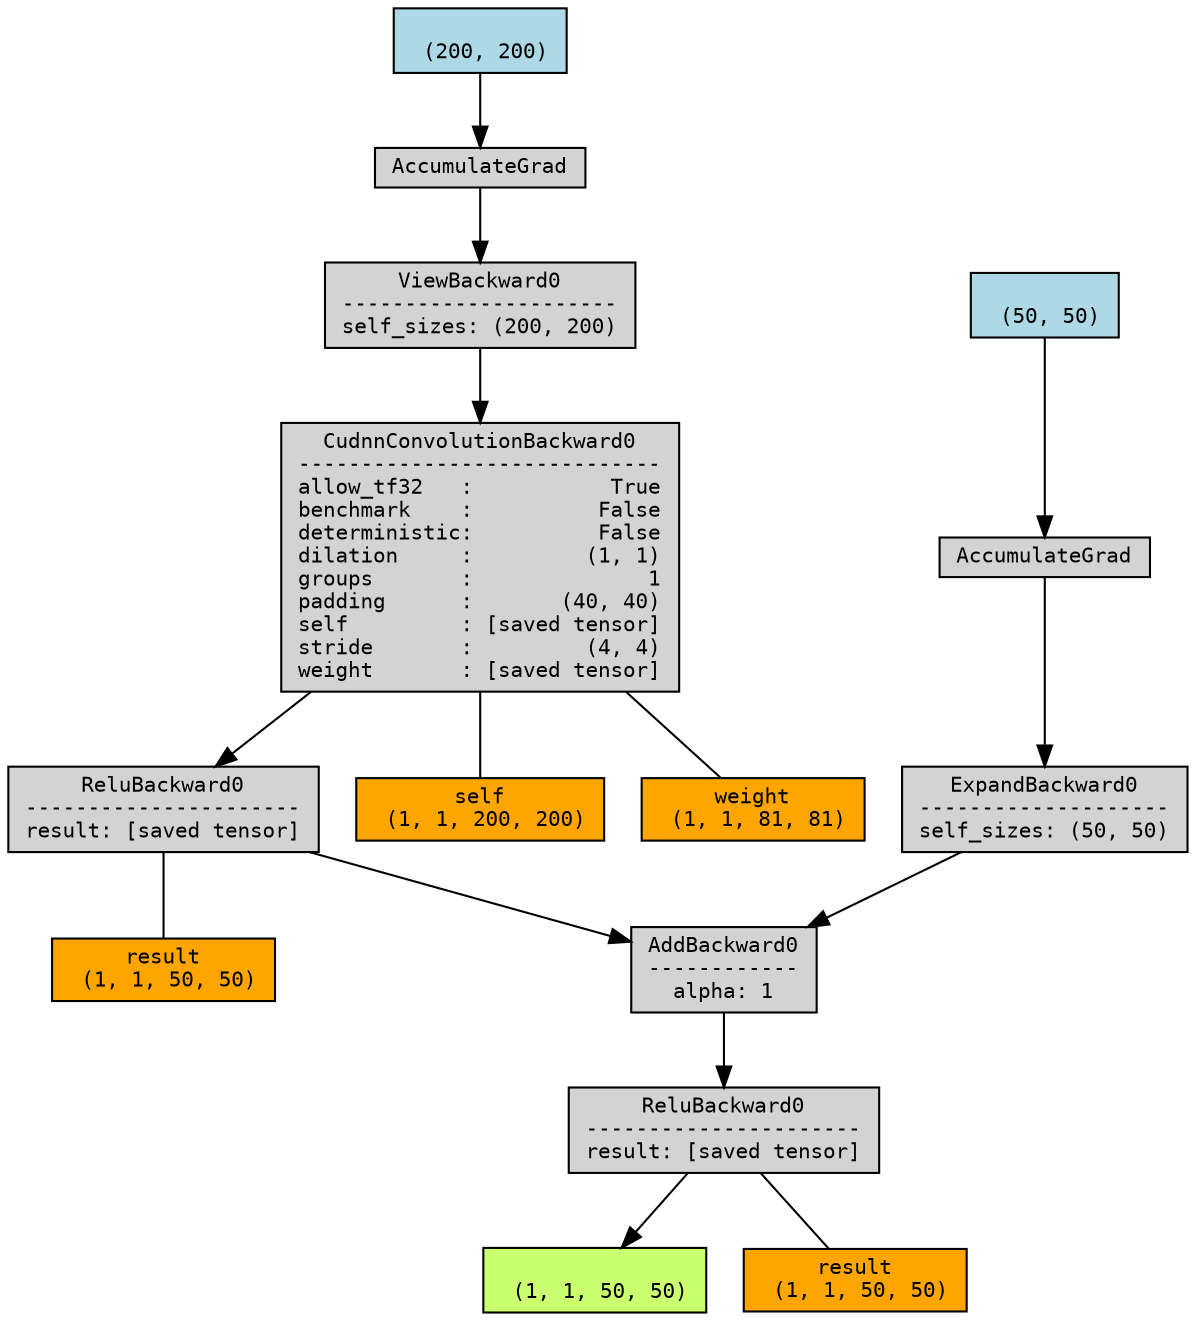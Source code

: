 digraph {
	graph [size="12,12"]
	node [align=left fontname=monospace fontsize=10 height=0.2 ranksep=0.1 shape=box style=filled]
	140370308697040 [label="
 (1, 1, 50, 50)" fillcolor=darkolivegreen1]
	140369821908320 -> 140369821936192 [dir=none]
	140369821936192 [label="result
 (1, 1, 50, 50)" fillcolor=orange]
	140369821908320 [label="ReluBackward0
----------------------
result: [saved tensor]"]
	140369821906544 -> 140369821908320
	140369821906544 [label="AddBackward0
------------
alpha: 1"]
	140369821907792 -> 140369821906544
	140369821907792 -> 140369821935872 [dir=none]
	140369821935872 [label="result
 (1, 1, 50, 50)" fillcolor=orange]
	140369821907792 [label="ReluBackward0
----------------------
result: [saved tensor]"]
	140369821905680 -> 140369821907792
	140369821905680 -> 140369821516160 [dir=none]
	140369821516160 [label="self
 (1, 1, 200, 200)" fillcolor=orange]
	140369821905680 -> 140369821747376 [dir=none]
	140369821747376 [label="weight
 (1, 1, 81, 81)" fillcolor=orange]
	140369821905680 [label="CudnnConvolutionBackward0
-----------------------------
allow_tf32   :           True
benchmark    :          False
deterministic:          False
dilation     :         (1, 1)
groups       :              1
padding      :       (40, 40)
self         : [saved tensor]
stride       :         (4, 4)
weight       : [saved tensor]"]
	140369821906880 -> 140369821905680
	140369821906880 [label="ViewBackward0
----------------------
self_sizes: (200, 200)"]
	140369821907408 -> 140369821906880
	140369821746976 [label="
 (200, 200)" fillcolor=lightblue]
	140369821746976 -> 140369821907408
	140369821907408 [label=AccumulateGrad]
	140369821906304 -> 140369821906544
	140369821906304 [label="ExpandBackward0
--------------------
self_sizes: (50, 50)"]
	140369821907456 -> 140369821906304
	140369821607712 [label="
 (50, 50)" fillcolor=lightblue]
	140369821607712 -> 140369821907456
	140369821907456 [label=AccumulateGrad]
	140369821908320 -> 140370308697040
}
